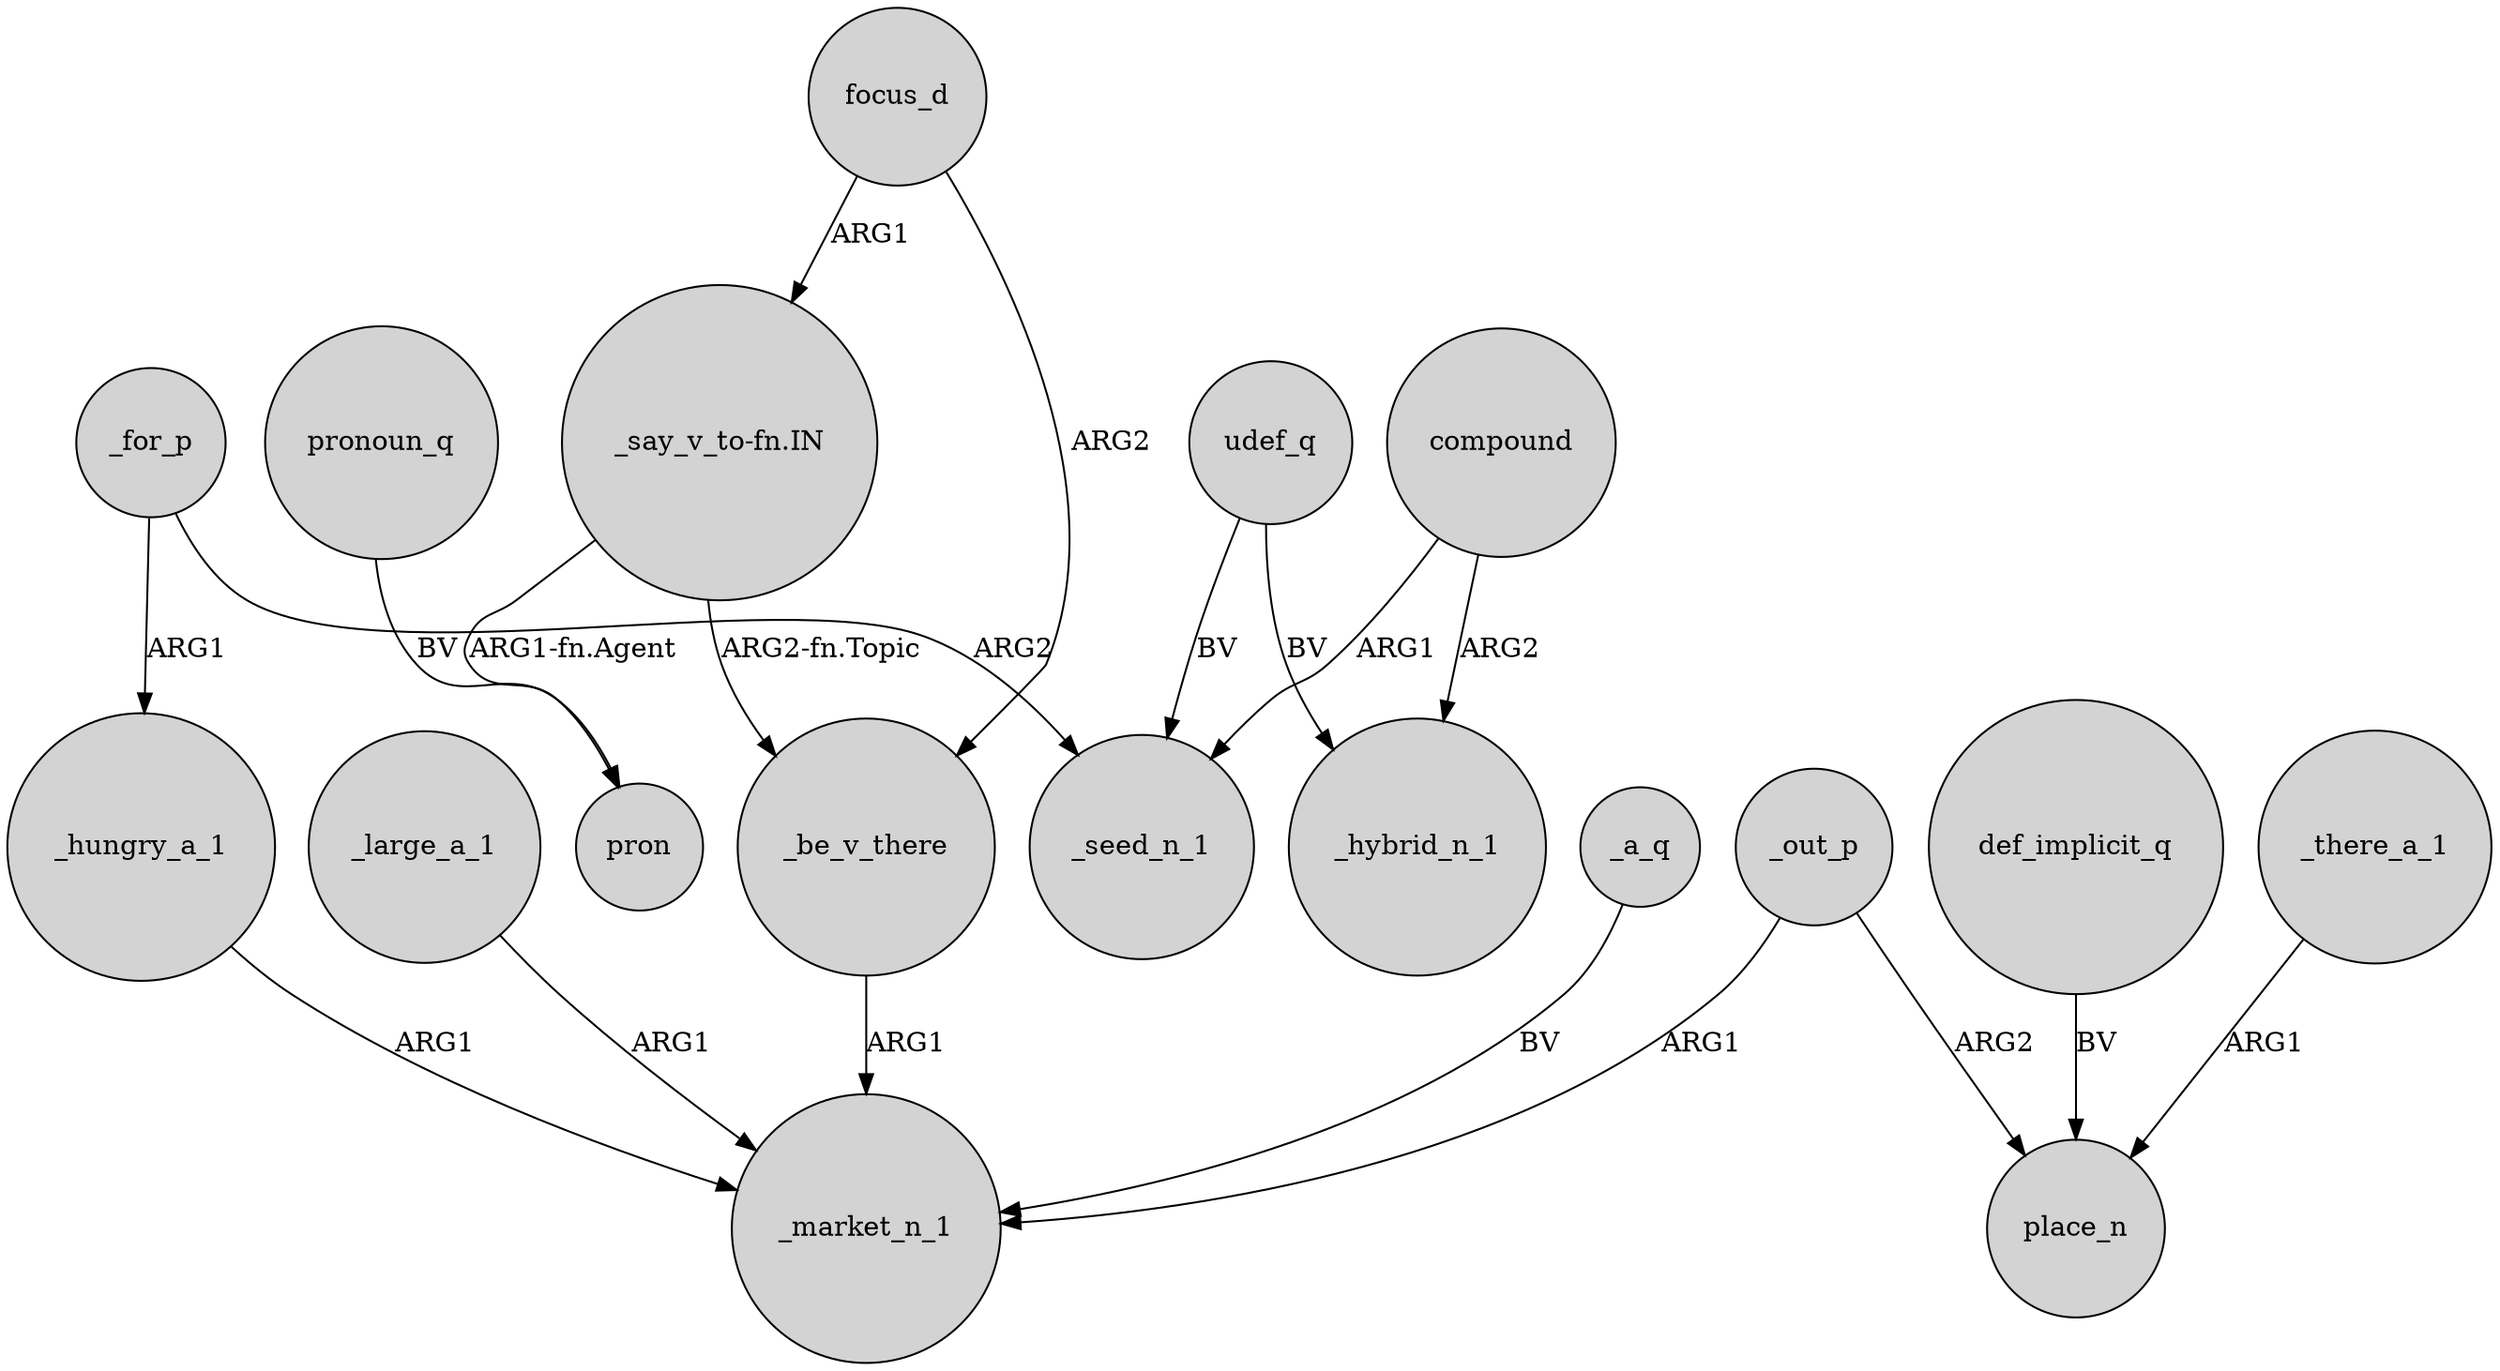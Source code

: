 digraph {
	node [shape=circle style=filled]
	_out_p -> _market_n_1 [label=ARG1]
	_hungry_a_1 -> _market_n_1 [label=ARG1]
	udef_q -> _seed_n_1 [label=BV]
	_for_p -> _hungry_a_1 [label=ARG1]
	def_implicit_q -> place_n [label=BV]
	compound -> _hybrid_n_1 [label=ARG2]
	_out_p -> place_n [label=ARG2]
	pronoun_q -> pron [label=BV]
	_large_a_1 -> _market_n_1 [label=ARG1]
	"_say_v_to-fn.IN" -> _be_v_there [label="ARG2-fn.Topic"]
	_be_v_there -> _market_n_1 [label=ARG1]
	_a_q -> _market_n_1 [label=BV]
	"_say_v_to-fn.IN" -> pron [label="ARG1-fn.Agent"]
	udef_q -> _hybrid_n_1 [label=BV]
	compound -> _seed_n_1 [label=ARG1]
	_for_p -> _seed_n_1 [label=ARG2]
	_there_a_1 -> place_n [label=ARG1]
	focus_d -> _be_v_there [label=ARG2]
	focus_d -> "_say_v_to-fn.IN" [label=ARG1]
}
